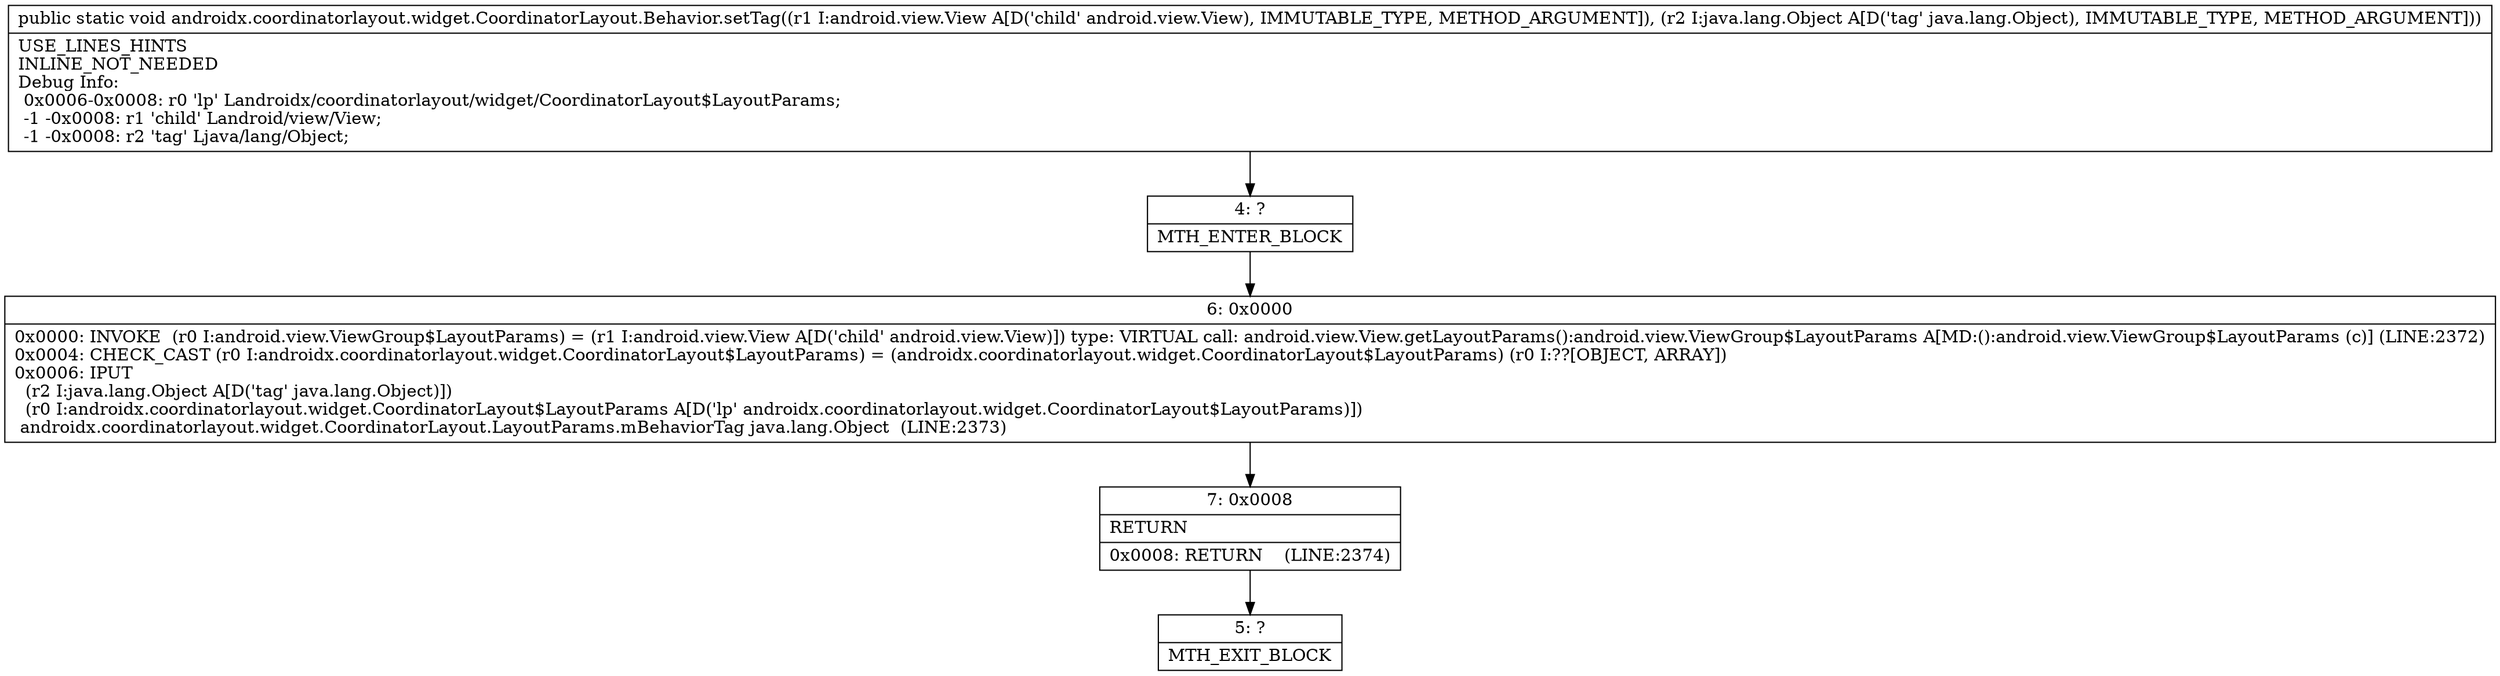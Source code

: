 digraph "CFG forandroidx.coordinatorlayout.widget.CoordinatorLayout.Behavior.setTag(Landroid\/view\/View;Ljava\/lang\/Object;)V" {
Node_4 [shape=record,label="{4\:\ ?|MTH_ENTER_BLOCK\l}"];
Node_6 [shape=record,label="{6\:\ 0x0000|0x0000: INVOKE  (r0 I:android.view.ViewGroup$LayoutParams) = (r1 I:android.view.View A[D('child' android.view.View)]) type: VIRTUAL call: android.view.View.getLayoutParams():android.view.ViewGroup$LayoutParams A[MD:():android.view.ViewGroup$LayoutParams (c)] (LINE:2372)\l0x0004: CHECK_CAST (r0 I:androidx.coordinatorlayout.widget.CoordinatorLayout$LayoutParams) = (androidx.coordinatorlayout.widget.CoordinatorLayout$LayoutParams) (r0 I:??[OBJECT, ARRAY]) \l0x0006: IPUT  \l  (r2 I:java.lang.Object A[D('tag' java.lang.Object)])\l  (r0 I:androidx.coordinatorlayout.widget.CoordinatorLayout$LayoutParams A[D('lp' androidx.coordinatorlayout.widget.CoordinatorLayout$LayoutParams)])\l androidx.coordinatorlayout.widget.CoordinatorLayout.LayoutParams.mBehaviorTag java.lang.Object  (LINE:2373)\l}"];
Node_7 [shape=record,label="{7\:\ 0x0008|RETURN\l|0x0008: RETURN    (LINE:2374)\l}"];
Node_5 [shape=record,label="{5\:\ ?|MTH_EXIT_BLOCK\l}"];
MethodNode[shape=record,label="{public static void androidx.coordinatorlayout.widget.CoordinatorLayout.Behavior.setTag((r1 I:android.view.View A[D('child' android.view.View), IMMUTABLE_TYPE, METHOD_ARGUMENT]), (r2 I:java.lang.Object A[D('tag' java.lang.Object), IMMUTABLE_TYPE, METHOD_ARGUMENT]))  | USE_LINES_HINTS\lINLINE_NOT_NEEDED\lDebug Info:\l  0x0006\-0x0008: r0 'lp' Landroidx\/coordinatorlayout\/widget\/CoordinatorLayout$LayoutParams;\l  \-1 \-0x0008: r1 'child' Landroid\/view\/View;\l  \-1 \-0x0008: r2 'tag' Ljava\/lang\/Object;\l}"];
MethodNode -> Node_4;Node_4 -> Node_6;
Node_6 -> Node_7;
Node_7 -> Node_5;
}

